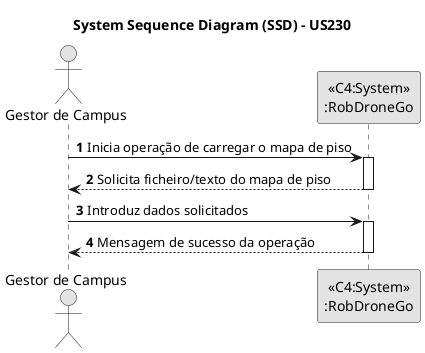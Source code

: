 @startuml
skinparam monochrome true
skinparam packageStyle rectangle
skinparam shadowing false

title System Sequence Diagram (SSD) - US230

autonumber

actor "Gestor de Campus"

"Gestor de Campus" -> "<<C4:System>>\n:RobDroneGo": Inicia operação de carregar o mapa de piso
activate "<<C4:System>>\n:RobDroneGo"
"<<C4:System>>\n:RobDroneGo" --> "Gestor de Campus": Solicita ficheiro/texto do mapa de piso
deactivate "<<C4:System>>\n:RobDroneGo"

"Gestor de Campus" -> "<<C4:System>>\n:RobDroneGo": Introduz dados solicitados
activate "<<C4:System>>\n:RobDroneGo"
"Gestor de Campus" <-- "<<C4:System>>\n:RobDroneGo": Mensagem de sucesso da operação
deactivate "<<C4:System>>\n:RobDroneGo"

@enduml